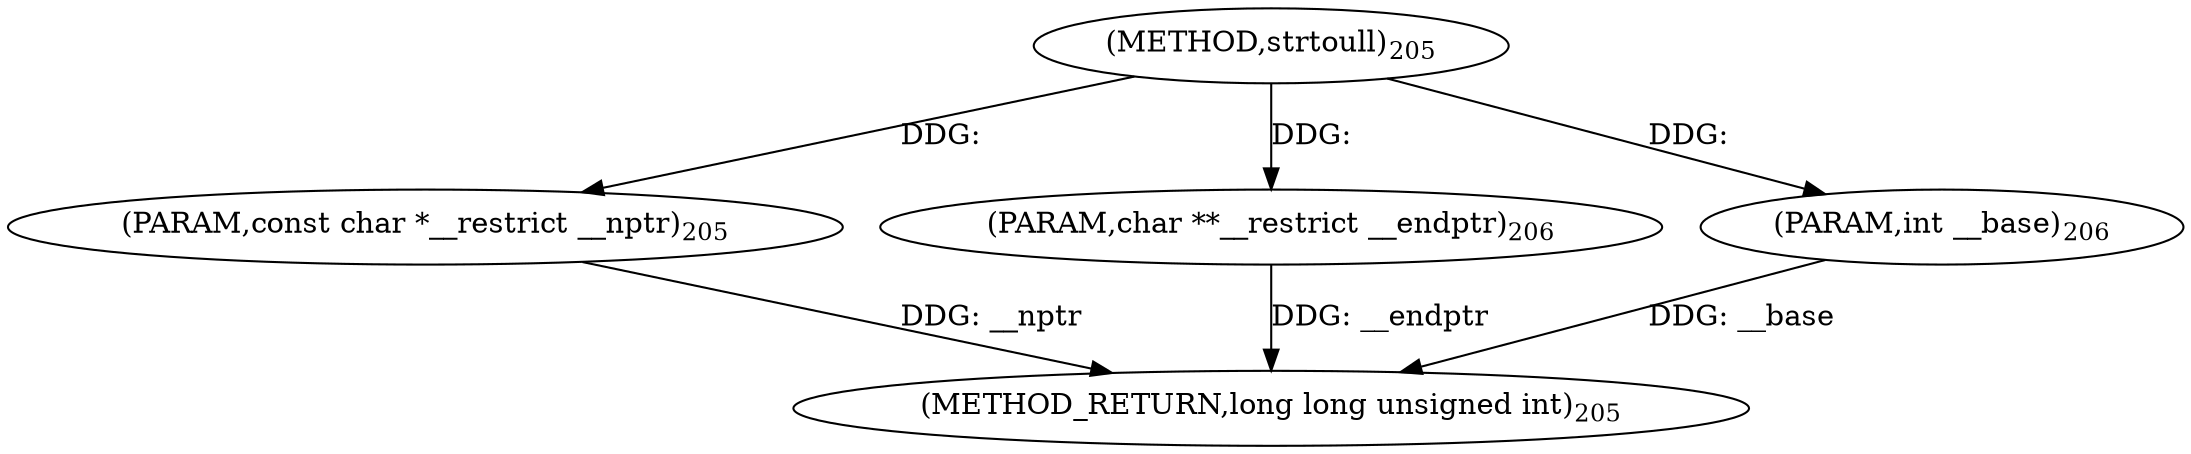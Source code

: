 digraph "strtoull" {  
"33194" [label = <(METHOD,strtoull)<SUB>205</SUB>> ]
"33198" [label = <(METHOD_RETURN,long long unsigned int)<SUB>205</SUB>> ]
"33195" [label = <(PARAM,const char *__restrict __nptr)<SUB>205</SUB>> ]
"33196" [label = <(PARAM,char **__restrict __endptr)<SUB>206</SUB>> ]
"33197" [label = <(PARAM,int __base)<SUB>206</SUB>> ]
  "33195" -> "33198"  [ label = "DDG: __nptr"] 
  "33196" -> "33198"  [ label = "DDG: __endptr"] 
  "33197" -> "33198"  [ label = "DDG: __base"] 
  "33194" -> "33195"  [ label = "DDG: "] 
  "33194" -> "33196"  [ label = "DDG: "] 
  "33194" -> "33197"  [ label = "DDG: "] 
}
